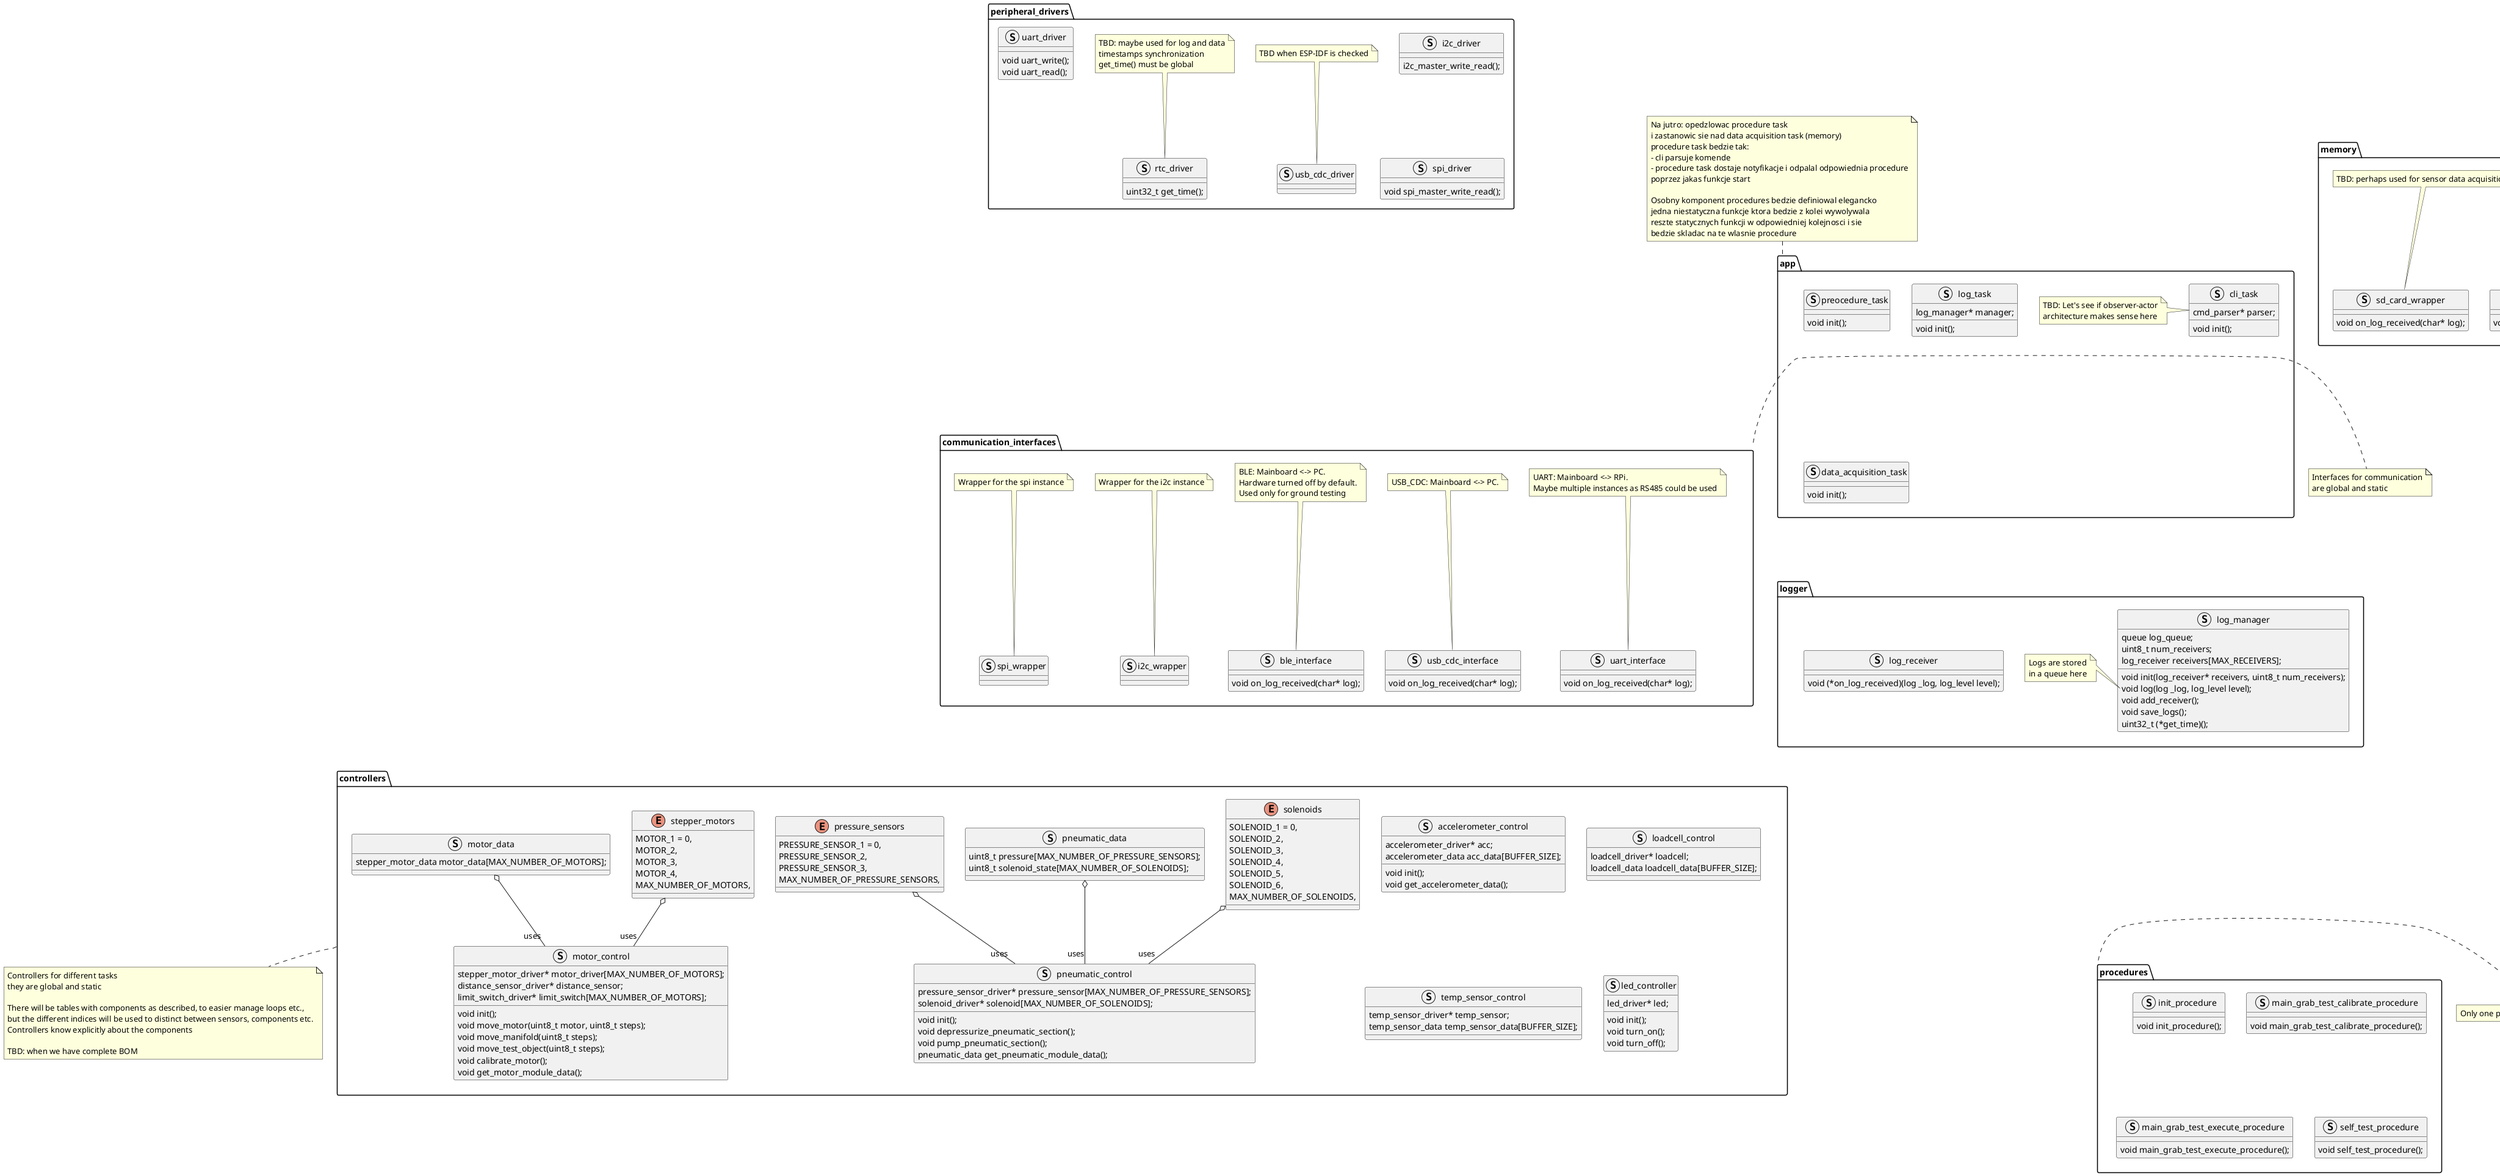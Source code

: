 @startuml Mainboard_architecture

package communication_interfaces{

    ' TODO: If uart for sure to RPi
    struct uart_interface {
        void on_log_received(char* log);
    }

    note top of uart_interface
        UART: Mainboard <-> RPi.
        Maybe multiple instances as RS485 could be used
    endnote

    struct usb_cdc_interface{
        void on_log_received(char* log);
    }

    note top of usb_cdc_interface
        USB_CDC: Mainboard <-> PC.
    endnote

    struct ble_interface{
        void on_log_received(char* log);
    }

    note top of ble_interface
        BLE: Mainboard <-> PC.
        Hardware turned off by default.
        Used only for ground testing
    endnote

    struct i2c_wrapper{

    }

    note top of i2c_wrapper
        Wrapper for the i2c instance
    endnote

    struct spi_wrapper{

    }

    note top of spi_wrapper
        Wrapper for the spi instance
    endnote

}

note right of communication_interfaces
    Interfaces for communication
    are global and static
endnote



package drivers{

    struct pressure_sensor_driver{
        __weak void i2c_master_write_read();
        void init(pressure_sensor_driver* driver);

        void stop_measurements();
        void start_measurements();
        void change_settings(uint8_t new_pressure_range);
        bool get_raw_pressure_oneshot(uint8_t* out_pressure);
        bool get_raw_pressure_buffer(uint8_t* out_buffer, uint8_t buffer_size);
        bool get_bar_pressure_oneshot(float* out_pressure);
        bool get_bar_pressure_buffer(float* out_buffer, uint8_t buffer_size);
        uint8_t pressure_range;
        define REG_WHO_AM_I = 0x0F;
    }

    enum pressure_sensor_range{
        RANGE_1 = 0,
        RANGE_2,
        RANGE_3,
        RANGE_4,
    }

    pressure_sensor_driver --o "uses" pressure_sensor_range

    struct accelerometer_driver{
        accelerometer_range set_range;
        __weak void i2c_master_write_read();
        void init(accelerometer_driver* driver);

        void stop_measurements();
        void start_measurements();
        void change_settings(uint8_t new_range);
        bool get_raw_data_oneshot(accelerometer_raw_data* out_data);
        bool get_raw_data_buffer(accelerometer_raw_data* out_buffer, uint8_t buffer_size);
        bool get_data_oneshot(accelerometer_data* out_data);
        bool get_data_buffer(accelerometer_data* out_buffer, uint8_t buffer_size);
    }

    struct accelerometer_raw_data{
        uint8_t acc_x;
        uint8_t acc_y;
        uint8_t acc_z;
    }

    struct accelerometer_data{
        float acc_x;
        float acc_y;
        float acc_z;
    }

    enum accelerometer_range{
        RANGE_1 = 0,
        RANGE_2,
        RANGE_3,
        RANGE_4,
    }

    accelerometer_driver --o "uses" accelerometer_range
    accelerometer_driver --o "uses" accelerometer_raw_data
    accelerometer_driver --o "uses" accelerometer_data

    struct limit_switch_driver{
        void (*touch_callback)(uint32_t timeout);
    }
    note top of limit_switch_driver
        TBD: Think about the callback (button lib hehe)
    endnote

    enum stepper_motor_state{
        IDLE = 0,
        MOVING_CW,
        MOVING_CCW,
        CALIBRATING,
        STOPPED_BY_LIMIT_SWITCH,
    }

    struct stepper_motor_data{
        uint32_t steps;
        stepper_motor_state state;
    }

    struct stepper_motor_driver{
        stepper_motor_data motor_data;
        __weak void spi_master_write_read();
        stepper_motor_data get_motor_data();
    }

    stepper_motor_state o-- "uses" stepper_motor_data
    stepper_motor_data o-- "uses" stepper_motor_driver
    limit_switch_driver o-- "uses" stepper_motor_driver

    enum solenoid_state{
        UNDEFINED = 0,
        CLOSE,
        OPEN,
    }

    struct solenoid_driver{
        solenoid_state state = UNDEFINED;
        solenoid_state get_solenoid_state();
    }

    solenoid_state o-- "uses" solenoid_driver

    struct loadcell_driver{
        void init();
        void get_raw_data();
        void get_data();
        void tare();
        void set_calfactor(uint32_t calfactor);
    }

    note top of loadcell_driver
        TBD when we now the model
    endnote



    struct temp_sensor_driver{
        void get_temperature();
    }

    struct distance_sensor_driver{
        void get_distance();
    }

    enum led_state{
        LED_OFF = 0,
        LED_ON,
    }

    struct led_driver{
        led_state state;
        void turn_on();
        void turn_off();
    }

    led_state o-- "uses" led_driver
}

note bottom of drivers
    Drivers for peripherals
    to be used in the app.
    G for now
endnote

package peripheral_drivers{
        struct usb_cdc_driver{

    }

    note top of usb_cdc_driver
        TBD when ESP-IDF is checked
    endnote


    struct i2c_driver{
        i2c_master_write_read();
    }

    struct rtc_driver{
        uint32_t get_time();
    }
    note top of rtc_driver
        TBD: maybe used for log and data
        timestamps synchronization
        get_time() must be global
    endnote

    struct uart_driver{
        void uart_write();
        void uart_read();
    }

    struct spi_driver{
        void spi_master_write_read();
    }
}

package memory{
    struct internal_flash_wrapper{
        void on_log_received(char* log);
    }
    note top of internal_flash_wrapper
        Used for logs
    endnote

    struct sd_card_wrapper{
        void on_log_received(char* log);

    }
    note top of sd_card_wrapper
        TBD: perhaps used for sensor data acquisition
    endnote
}

note right of memory
    All memory
    is global and static
endnote

' CLI and CMD
package cmd{
    struct cmd_parser{
        const char* get_cmd_response();
        void set_cmd_response(char* response);
        char response_buf[RESPONSE_BUF_SIZE];
    }
    note top of cmd_parser
        Parses commands to/from communication interfaces
        Provide responses
        In practice it's a wrapper on ESP-IDF Console
    endnote
}

package logger{

    struct log_receiver{
        void (*on_log_received)(log _log, log_level level);
    }

    struct log_manager{
        void init(log_receiver* receivers, uint8_t num_receivers);
        void log(log _log, log_level level);
        void add_receiver();
        void save_logs();

        queue log_queue;
        uint8_t num_receivers;
        log_receiver receivers[MAX_RECEIVERS];
        uint32_t (*get_time)();
    }

    note left of log_manager::"log(log _log, log_level level)"
    Logs are stored
    in a queue here
endnote
}

package controllers{


struct pneumatic_data{
    uint8_t pressure[MAX_NUMBER_OF_PRESSURE_SENSORS];
    uint8_t solenoid_state[MAX_NUMBER_OF_SOLENOIDS];
}

enum pressure_sensors{
    PRESSURE_SENSOR_1 = 0,
    PRESSURE_SENSOR_2,
    PRESSURE_SENSOR_3,
    MAX_NUMBER_OF_PRESSURE_SENSORS,
}

enum solenoids{
    SOLENOID_1 = 0,
    SOLENOID_2,
    SOLENOID_3,
    SOLENOID_4,
    SOLENOID_5,
    SOLENOID_6,
    MAX_NUMBER_OF_SOLENOIDS,
}

struct pneumatic_control
{
    pressure_sensor_driver* pressure_sensor[MAX_NUMBER_OF_PRESSURE_SENSORS];
    solenoid_driver* solenoid[MAX_NUMBER_OF_SOLENOIDS];

    void init();
    void depressurize_pneumatic_section();
    void pump_pneumatic_section();
    pneumatic_data get_pneumatic_module_data();
}

pneumatic_data o-- "uses" pneumatic_control
pressure_sensors o-- "uses" pneumatic_control
solenoids o-- "uses" pneumatic_control

enum stepper_motors{
    MOTOR_1 = 0,
    MOTOR_2,
    MOTOR_3,
    MOTOR_4,
    MAX_NUMBER_OF_MOTORS,
}

struct motor_data{
    stepper_motor_data motor_data[MAX_NUMBER_OF_MOTORS];

}

struct motor_control{
    stepper_motor_driver* motor_driver[MAX_NUMBER_OF_MOTORS];
    distance_sensor_driver* distance_sensor;
    limit_switch_driver* limit_switch[MAX_NUMBER_OF_MOTORS];

    void init();
    void move_motor(uint8_t motor, uint8_t steps);
    void move_manifold(uint8_t steps);
    void move_test_object(uint8_t steps);
    void calibrate_motor();
    void get_motor_module_data();
}

stepper_motors o-- "uses" motor_control
motor_data o-- "uses" motor_control

struct accelerometer_control{
    accelerometer_driver* acc;
    accelerometer_data acc_data[BUFFER_SIZE];

    void init();
    void get_accelerometer_data();
}

struct loadcell_control{
    loadcell_driver* loadcell;
    loadcell_data loadcell_data[BUFFER_SIZE];
}

struct temp_sensor_control{
    temp_sensor_driver* temp_sensor;
    temp_sensor_data temp_sensor_data[BUFFER_SIZE];
}

struct led_controller{
    led_driver* led;
    void init();
    void turn_on();
    void turn_off();
}

}

note bottom of controllers
Controllers for different tasks
they are global and static

There will be tables with components as described, to easier manage loops etc.,
but the different indices will be used to distinct between sensors, components etc.
Controllers know explicitly about the components

TBD: when we have complete BOM
endnote

package app{
struct preocedure_task{

    void init();
}

struct cli_task{
    cmd_parser* parser;

    void init();
}

note left of cli_task
    TBD: Let's see if observer-actor
    architecture makes sense here
endnote

struct log_task{
    log_manager* manager;

    void init();
}

struct data_acquisition_task{
    void init();

}
}
package procedures{
struct init_procedure{
    void init_procedure();
}
struct main_grab_test_calibrate_procedure{
    void main_grab_test_calibrate_procedure();
}
struct main_grab_test_execute_procedure{
    void main_grab_test_execute_procedure();
}
struct self_test_procedure{
    void self_test_procedure();
}
}

note left of procedures
    Only one procedure may be active at a time
endnote

' TODO: think about data acquisition manager
' With saving states

app -[hidden]d-> communication_interfaces
communication_interfaces -[hidden]d-> logger
app -[hidden]r-> cmd
cmd -[hidden]u-> memory
communication_interfaces -[hidden]l-> drivers
logger -[hidden]d-> controllers
controllers -[hidden]d-> procedures

note top of app
Na jutro: opedzlowac procedure task
i zastanowic sie nad data acquisition task (memory)
procedure task bedzie tak:
- cli parsuje komende
- procedure task dostaje notyfikacje i odpalal odpowiednia procedure
poprzez jakas funkcje start

Osobny komponent procedures bedzie definiowal elegancko
jedna niestatyczna funkcje ktora bedzie z kolei wywolywala
reszte statycznych funkcji w odpowiedniej kolejnosci i sie
bedzie skladac na te wlasnie procedure
endnote

@enduml

